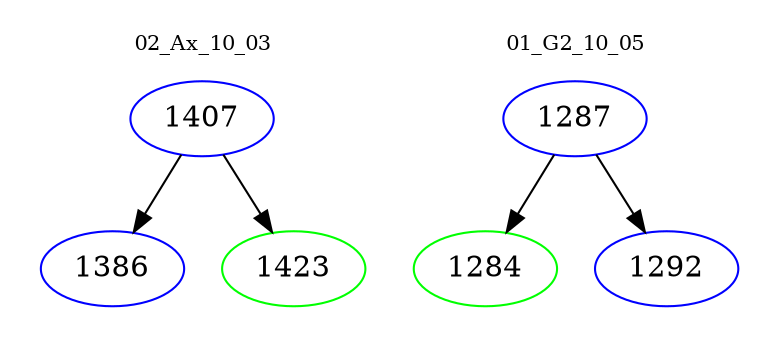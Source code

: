 digraph{
subgraph cluster_0 {
color = white
label = "02_Ax_10_03";
fontsize=10;
T0_1407 [label="1407", color="blue"]
T0_1407 -> T0_1386 [color="black"]
T0_1386 [label="1386", color="blue"]
T0_1407 -> T0_1423 [color="black"]
T0_1423 [label="1423", color="green"]
}
subgraph cluster_1 {
color = white
label = "01_G2_10_05";
fontsize=10;
T1_1287 [label="1287", color="blue"]
T1_1287 -> T1_1284 [color="black"]
T1_1284 [label="1284", color="green"]
T1_1287 -> T1_1292 [color="black"]
T1_1292 [label="1292", color="blue"]
}
}
